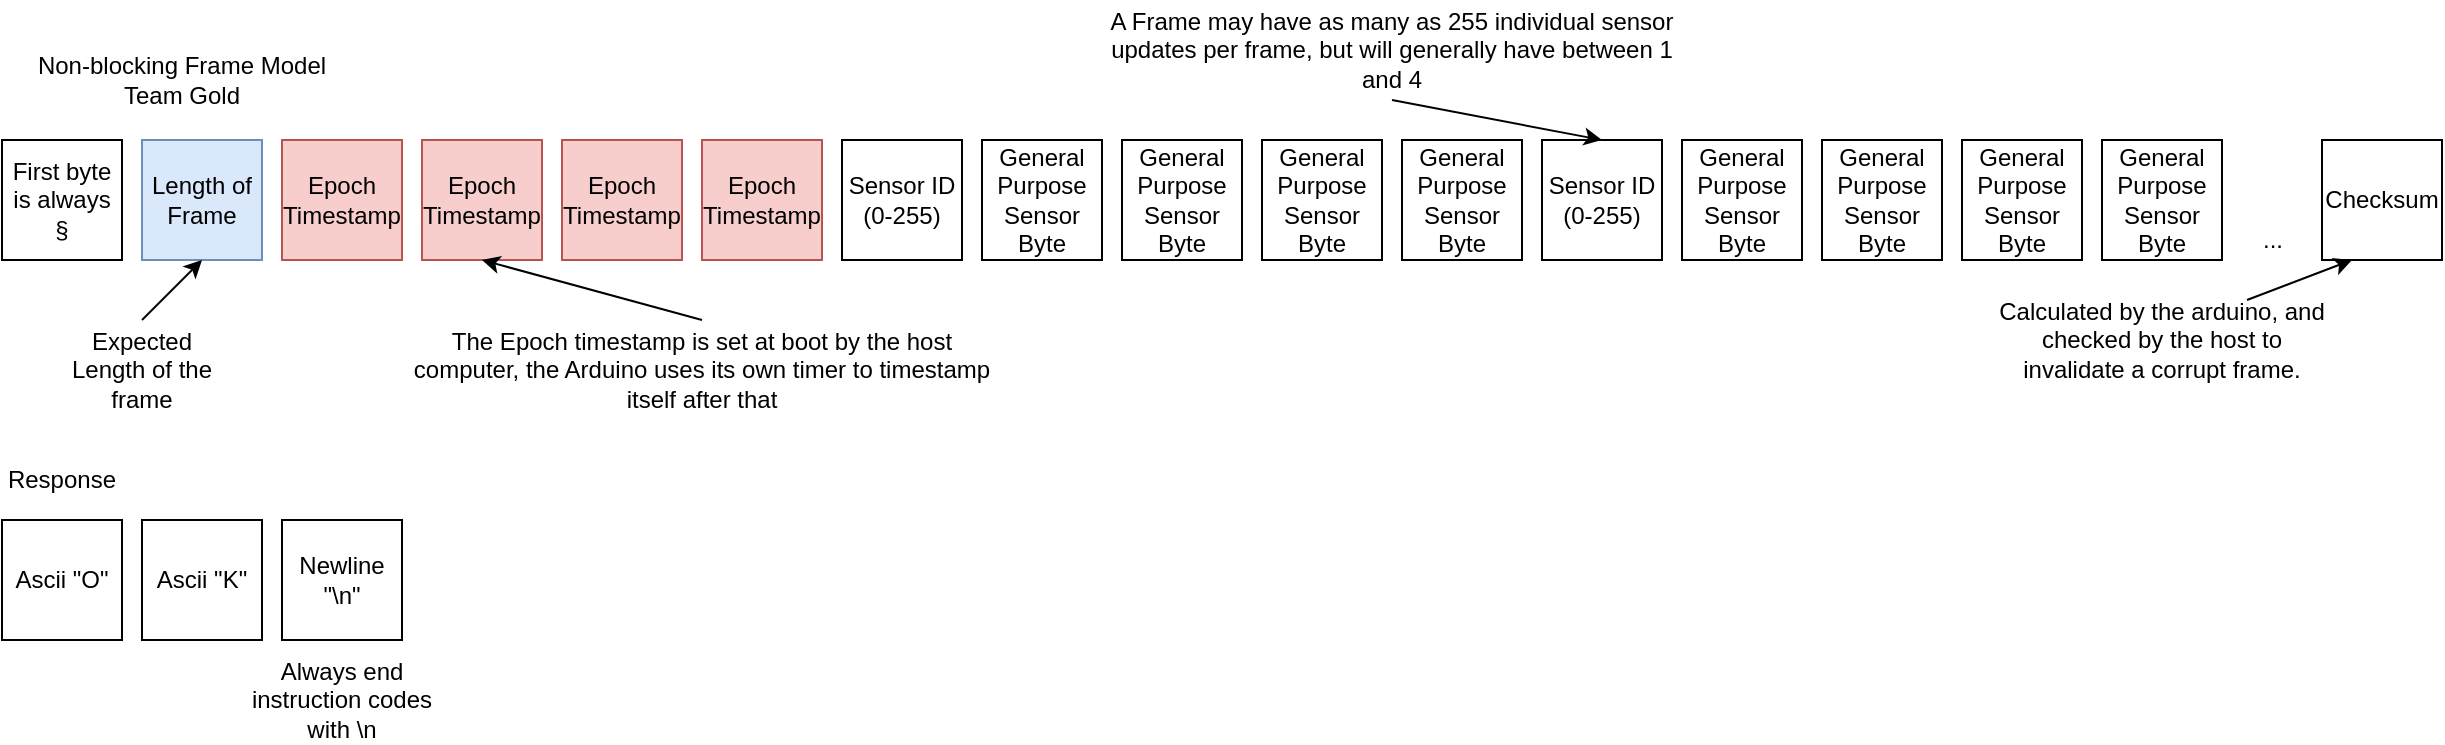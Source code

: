 <mxfile version="15.3.8" type="device"><diagram id="YGx-0Pwb_HvabqXpb9Wt" name="Page-1"><mxGraphModel dx="1185" dy="579" grid="1" gridSize="10" guides="1" tooltips="1" connect="1" arrows="1" fold="1" page="1" pageScale="1" pageWidth="850" pageHeight="1100" math="0" shadow="0"><root><mxCell id="0"/><mxCell id="1" parent="0"/><mxCell id="GZkggmIErS6XgTjpQEs_-1" value="Non-blocking Frame Model&lt;br&gt;Team Gold" style="text;html=1;strokeColor=none;fillColor=none;align=center;verticalAlign=middle;whiteSpace=wrap;rounded=0;" vertex="1" parent="1"><mxGeometry x="40" y="40" width="180" height="20" as="geometry"/></mxCell><mxCell id="GZkggmIErS6XgTjpQEs_-2" value="First byte is always §" style="rounded=0;whiteSpace=wrap;html=1;" vertex="1" parent="1"><mxGeometry x="40" y="80" width="60" height="60" as="geometry"/></mxCell><mxCell id="GZkggmIErS6XgTjpQEs_-3" value="Length of Frame" style="rounded=0;whiteSpace=wrap;html=1;fillColor=#dae8fc;strokeColor=#6c8ebf;" vertex="1" parent="1"><mxGeometry x="110" y="80" width="60" height="60" as="geometry"/></mxCell><mxCell id="GZkggmIErS6XgTjpQEs_-4" value="Epoch Timestamp" style="rounded=0;whiteSpace=wrap;html=1;fillColor=#f8cecc;strokeColor=#b85450;" vertex="1" parent="1"><mxGeometry x="180" y="80" width="60" height="60" as="geometry"/></mxCell><mxCell id="GZkggmIErS6XgTjpQEs_-5" value="Epoch Timestamp" style="rounded=0;whiteSpace=wrap;html=1;fillColor=#f8cecc;strokeColor=#b85450;" vertex="1" parent="1"><mxGeometry x="250" y="80" width="60" height="60" as="geometry"/></mxCell><mxCell id="GZkggmIErS6XgTjpQEs_-6" value="Epoch Timestamp" style="rounded=0;whiteSpace=wrap;html=1;fillColor=#f8cecc;strokeColor=#b85450;" vertex="1" parent="1"><mxGeometry x="320" y="80" width="60" height="60" as="geometry"/></mxCell><mxCell id="GZkggmIErS6XgTjpQEs_-7" value="Epoch Timestamp" style="rounded=0;whiteSpace=wrap;html=1;fillColor=#f8cecc;strokeColor=#b85450;" vertex="1" parent="1"><mxGeometry x="390" y="80" width="60" height="60" as="geometry"/></mxCell><mxCell id="GZkggmIErS6XgTjpQEs_-8" value="&lt;div&gt;Sensor ID&lt;/div&gt;&lt;div&gt;(0-255)&lt;br&gt;&lt;/div&gt;" style="rounded=0;whiteSpace=wrap;html=1;" vertex="1" parent="1"><mxGeometry x="460" y="80" width="60" height="60" as="geometry"/></mxCell><mxCell id="GZkggmIErS6XgTjpQEs_-10" value="General Purpose Sensor Byte" style="rounded=0;whiteSpace=wrap;html=1;" vertex="1" parent="1"><mxGeometry x="530" y="80" width="60" height="60" as="geometry"/></mxCell><mxCell id="GZkggmIErS6XgTjpQEs_-12" value="General Purpose Sensor Byte" style="rounded=0;whiteSpace=wrap;html=1;" vertex="1" parent="1"><mxGeometry x="600" y="80" width="60" height="60" as="geometry"/></mxCell><mxCell id="GZkggmIErS6XgTjpQEs_-13" value="General Purpose Sensor Byte" style="rounded=0;whiteSpace=wrap;html=1;" vertex="1" parent="1"><mxGeometry x="670" y="80" width="60" height="60" as="geometry"/></mxCell><mxCell id="GZkggmIErS6XgTjpQEs_-14" value="General Purpose Sensor Byte" style="rounded=0;whiteSpace=wrap;html=1;" vertex="1" parent="1"><mxGeometry x="740" y="80" width="60" height="60" as="geometry"/></mxCell><mxCell id="GZkggmIErS6XgTjpQEs_-15" value="&lt;div&gt;Sensor ID&lt;/div&gt;&lt;div&gt;(0-255)&lt;br&gt;&lt;/div&gt;" style="rounded=0;whiteSpace=wrap;html=1;" vertex="1" parent="1"><mxGeometry x="810" y="80" width="60" height="60" as="geometry"/></mxCell><mxCell id="GZkggmIErS6XgTjpQEs_-16" value="General Purpose Sensor Byte" style="rounded=0;whiteSpace=wrap;html=1;" vertex="1" parent="1"><mxGeometry x="880" y="80" width="60" height="60" as="geometry"/></mxCell><mxCell id="GZkggmIErS6XgTjpQEs_-17" value="General Purpose Sensor Byte" style="rounded=0;whiteSpace=wrap;html=1;" vertex="1" parent="1"><mxGeometry x="950" y="80" width="60" height="60" as="geometry"/></mxCell><mxCell id="GZkggmIErS6XgTjpQEs_-18" value="General Purpose Sensor Byte" style="rounded=0;whiteSpace=wrap;html=1;" vertex="1" parent="1"><mxGeometry x="1020" y="80" width="60" height="60" as="geometry"/></mxCell><mxCell id="GZkggmIErS6XgTjpQEs_-19" value="General Purpose Sensor Byte" style="rounded=0;whiteSpace=wrap;html=1;" vertex="1" parent="1"><mxGeometry x="1090" y="80" width="60" height="60" as="geometry"/></mxCell><mxCell id="GZkggmIErS6XgTjpQEs_-21" value="..." style="text;html=1;align=center;verticalAlign=middle;resizable=0;points=[];autosize=1;strokeColor=none;fillColor=none;" vertex="1" parent="1"><mxGeometry x="1160" y="120" width="30" height="20" as="geometry"/></mxCell><mxCell id="GZkggmIErS6XgTjpQEs_-23" value="Checksum" style="rounded=0;whiteSpace=wrap;html=1;" vertex="1" parent="1"><mxGeometry x="1200" y="80" width="60" height="60" as="geometry"/></mxCell><mxCell id="GZkggmIErS6XgTjpQEs_-27" style="edgeStyle=none;rounded=0;orthogonalLoop=1;jettySize=auto;html=1;exitX=0.5;exitY=1;exitDx=0;exitDy=0;entryX=0.5;entryY=0;entryDx=0;entryDy=0;" edge="1" parent="1" source="GZkggmIErS6XgTjpQEs_-25" target="GZkggmIErS6XgTjpQEs_-15"><mxGeometry relative="1" as="geometry"/></mxCell><mxCell id="GZkggmIErS6XgTjpQEs_-25" value="A Frame may have as many as 255 individual sensor updates per frame, but will generally have between 1 and 4" style="text;html=1;strokeColor=none;fillColor=none;align=center;verticalAlign=middle;whiteSpace=wrap;rounded=0;" vertex="1" parent="1"><mxGeometry x="590" y="10" width="290" height="50" as="geometry"/></mxCell><mxCell id="GZkggmIErS6XgTjpQEs_-29" style="edgeStyle=none;rounded=0;orthogonalLoop=1;jettySize=auto;html=1;exitX=0.5;exitY=0;exitDx=0;exitDy=0;entryX=0.5;entryY=1;entryDx=0;entryDy=0;" edge="1" parent="1" source="GZkggmIErS6XgTjpQEs_-28" target="GZkggmIErS6XgTjpQEs_-5"><mxGeometry relative="1" as="geometry"/></mxCell><mxCell id="GZkggmIErS6XgTjpQEs_-28" value="The Epoch timestamp is set at boot by the host computer, the Arduino uses its own timer to timestamp itself after that" style="text;html=1;strokeColor=none;fillColor=none;align=center;verticalAlign=middle;whiteSpace=wrap;rounded=0;" vertex="1" parent="1"><mxGeometry x="240" y="170" width="300" height="50" as="geometry"/></mxCell><mxCell id="GZkggmIErS6XgTjpQEs_-31" style="edgeStyle=none;rounded=0;orthogonalLoop=1;jettySize=auto;html=1;exitX=0.75;exitY=0;exitDx=0;exitDy=0;entryX=0.25;entryY=1;entryDx=0;entryDy=0;" edge="1" parent="1" source="GZkggmIErS6XgTjpQEs_-30" target="GZkggmIErS6XgTjpQEs_-23"><mxGeometry relative="1" as="geometry"/></mxCell><mxCell id="GZkggmIErS6XgTjpQEs_-30" value="Calculated by the arduino, and checked by the host to invalidate a corrupt frame." style="text;html=1;strokeColor=none;fillColor=none;align=center;verticalAlign=middle;whiteSpace=wrap;rounded=0;" vertex="1" parent="1"><mxGeometry x="1035" y="160" width="170" height="40" as="geometry"/></mxCell><mxCell id="GZkggmIErS6XgTjpQEs_-33" style="edgeStyle=none;rounded=0;orthogonalLoop=1;jettySize=auto;html=1;exitX=0.5;exitY=0;exitDx=0;exitDy=0;entryX=0.5;entryY=1;entryDx=0;entryDy=0;" edge="1" parent="1" source="GZkggmIErS6XgTjpQEs_-32" target="GZkggmIErS6XgTjpQEs_-3"><mxGeometry relative="1" as="geometry"/></mxCell><mxCell id="GZkggmIErS6XgTjpQEs_-32" value="Expected Length of the frame" style="text;html=1;strokeColor=none;fillColor=none;align=center;verticalAlign=middle;whiteSpace=wrap;rounded=0;" vertex="1" parent="1"><mxGeometry x="70" y="170" width="80" height="50" as="geometry"/></mxCell><mxCell id="GZkggmIErS6XgTjpQEs_-34" value="Response" style="text;html=1;strokeColor=none;fillColor=none;align=center;verticalAlign=middle;whiteSpace=wrap;rounded=0;" vertex="1" parent="1"><mxGeometry x="40" y="240" width="60" height="20" as="geometry"/></mxCell><mxCell id="GZkggmIErS6XgTjpQEs_-35" value="Ascii &quot;O&quot;" style="rounded=0;whiteSpace=wrap;html=1;" vertex="1" parent="1"><mxGeometry x="40" y="270" width="60" height="60" as="geometry"/></mxCell><mxCell id="GZkggmIErS6XgTjpQEs_-36" value="Ascii &quot;K&quot;" style="rounded=0;whiteSpace=wrap;html=1;" vertex="1" parent="1"><mxGeometry x="110" y="270" width="60" height="60" as="geometry"/></mxCell><mxCell id="GZkggmIErS6XgTjpQEs_-37" value="Newline &quot;\n&quot;" style="rounded=0;whiteSpace=wrap;html=1;" vertex="1" parent="1"><mxGeometry x="180" y="270" width="60" height="60" as="geometry"/></mxCell><mxCell id="GZkggmIErS6XgTjpQEs_-38" value="Always end instruction codes with \n" style="text;html=1;strokeColor=none;fillColor=none;align=center;verticalAlign=middle;whiteSpace=wrap;rounded=0;" vertex="1" parent="1"><mxGeometry x="160" y="340" width="100" height="40" as="geometry"/></mxCell></root></mxGraphModel></diagram></mxfile>